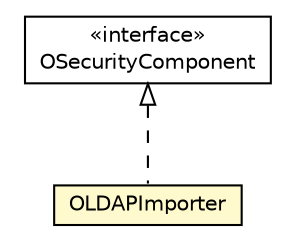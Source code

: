 #!/usr/local/bin/dot
#
# Class diagram 
# Generated by UMLGraph version R5_6-24-gf6e263 (http://www.umlgraph.org/)
#

digraph G {
	edge [fontname="Helvetica",fontsize=10,labelfontname="Helvetica",labelfontsize=10];
	node [fontname="Helvetica",fontsize=10,shape=plaintext];
	nodesep=0.25;
	ranksep=0.5;
	// com.orientechnologies.orient.server.security.OSecurityComponent
	c4275058 [label=<<table title="com.orientechnologies.orient.server.security.OSecurityComponent" border="0" cellborder="1" cellspacing="0" cellpadding="2" port="p" href="../../orient/server/security/OSecurityComponent.html">
		<tr><td><table border="0" cellspacing="0" cellpadding="1">
<tr><td align="center" balign="center"> &#171;interface&#187; </td></tr>
<tr><td align="center" balign="center"> OSecurityComponent </td></tr>
		</table></td></tr>
		</table>>, URL="../../orient/server/security/OSecurityComponent.html", fontname="Helvetica", fontcolor="black", fontsize=10.0];
	// com.orientechnologies.security.ldap.OLDAPImporter
	c4275098 [label=<<table title="com.orientechnologies.security.ldap.OLDAPImporter" border="0" cellborder="1" cellspacing="0" cellpadding="2" port="p" bgcolor="lemonChiffon" href="./OLDAPImporter.html">
		<tr><td><table border="0" cellspacing="0" cellpadding="1">
<tr><td align="center" balign="center"> OLDAPImporter </td></tr>
		</table></td></tr>
		</table>>, URL="./OLDAPImporter.html", fontname="Helvetica", fontcolor="black", fontsize=10.0];
	//com.orientechnologies.security.ldap.OLDAPImporter implements com.orientechnologies.orient.server.security.OSecurityComponent
	c4275058:p -> c4275098:p [dir=back,arrowtail=empty,style=dashed];
}

